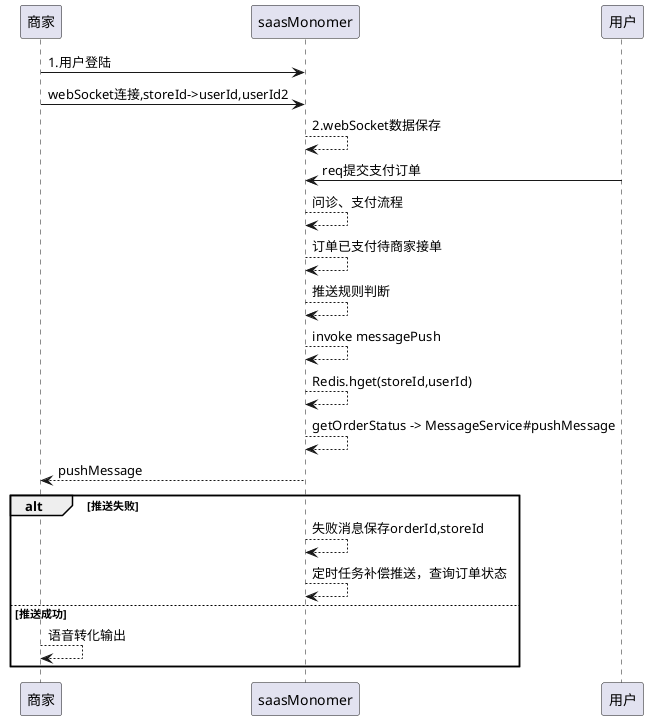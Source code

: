 @startuml



商家 -> saasMonomer:1.用户登陆
商家 -> saasMonomer:webSocket连接,storeId->userId,userId2
saasMonomer --> saasMonomer: 2.webSocket数据保存

用户 -> saasMonomer: req提交支付订单
saasMonomer --> saasMonomer: 问诊、支付流程
saasMonomer --> saasMonomer: 订单已支付待商家接单
saasMonomer --> saasMonomer: 推送规则判断
saasMonomer --> saasMonomer: invoke messagePush
saasMonomer --> saasMonomer: Redis.hget(storeId,userId)
saasMonomer --> saasMonomer: getOrderStatus -> MessageService#pushMessage
saasMonomer --> 商家: pushMessage
alt 推送失败
     saasMonomer --> saasMonomer: 失败消息保存orderId,storeId
     saasMonomer --> saasMonomer: 定时任务补偿推送，查询订单状态
else 推送成功
    商家 --> 商家: 语音转化输出
end
@enduml